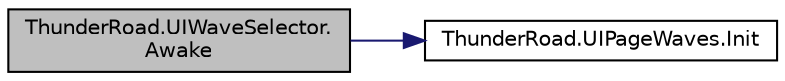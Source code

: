 digraph "ThunderRoad.UIWaveSelector.Awake"
{
 // LATEX_PDF_SIZE
  edge [fontname="Helvetica",fontsize="10",labelfontname="Helvetica",labelfontsize="10"];
  node [fontname="Helvetica",fontsize="10",shape=record];
  rankdir="LR";
  Node1 [label="ThunderRoad.UIWaveSelector.\lAwake",height=0.2,width=0.4,color="black", fillcolor="grey75", style="filled", fontcolor="black",tooltip="Awakes this instance."];
  Node1 -> Node2 [color="midnightblue",fontsize="10",style="solid",fontname="Helvetica"];
  Node2 [label="ThunderRoad.UIPageWaves.Init",height=0.2,width=0.4,color="black", fillcolor="white", style="filled",URL="$class_thunder_road_1_1_u_i_page_waves.html#a715d7c4ac1c59c2f9dc2b9e08d7fea27",tooltip=" "];
}

